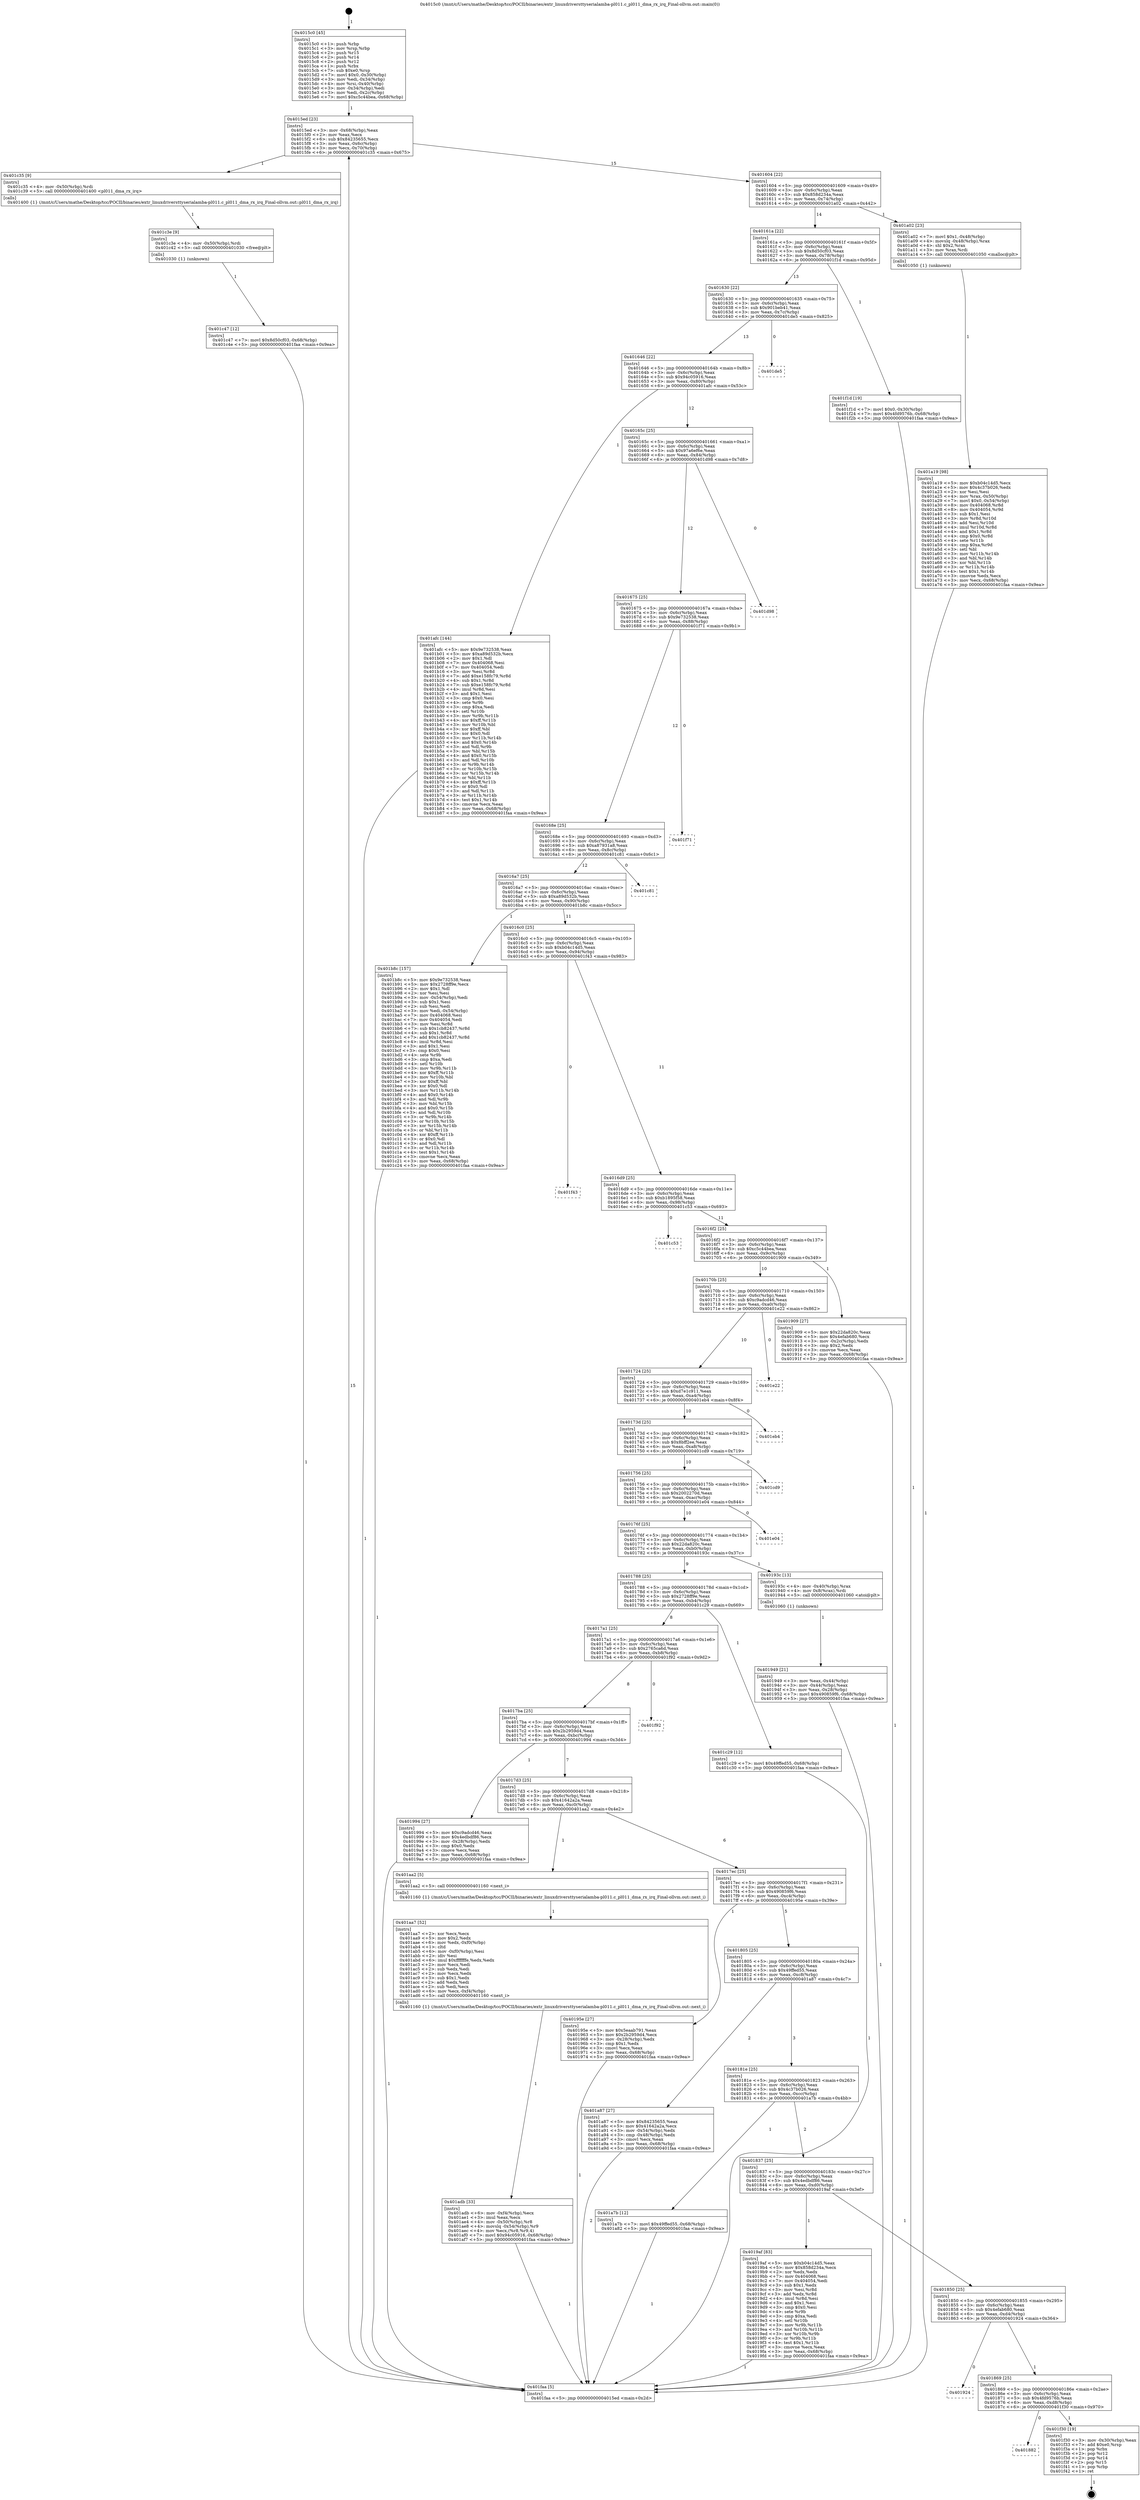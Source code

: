 digraph "0x4015c0" {
  label = "0x4015c0 (/mnt/c/Users/mathe/Desktop/tcc/POCII/binaries/extr_linuxdriversttyserialamba-pl011.c_pl011_dma_rx_irq_Final-ollvm.out::main(0))"
  labelloc = "t"
  node[shape=record]

  Entry [label="",width=0.3,height=0.3,shape=circle,fillcolor=black,style=filled]
  "0x4015ed" [label="{
     0x4015ed [23]\l
     | [instrs]\l
     &nbsp;&nbsp;0x4015ed \<+3\>: mov -0x68(%rbp),%eax\l
     &nbsp;&nbsp;0x4015f0 \<+2\>: mov %eax,%ecx\l
     &nbsp;&nbsp;0x4015f2 \<+6\>: sub $0x84235655,%ecx\l
     &nbsp;&nbsp;0x4015f8 \<+3\>: mov %eax,-0x6c(%rbp)\l
     &nbsp;&nbsp;0x4015fb \<+3\>: mov %ecx,-0x70(%rbp)\l
     &nbsp;&nbsp;0x4015fe \<+6\>: je 0000000000401c35 \<main+0x675\>\l
  }"]
  "0x401c35" [label="{
     0x401c35 [9]\l
     | [instrs]\l
     &nbsp;&nbsp;0x401c35 \<+4\>: mov -0x50(%rbp),%rdi\l
     &nbsp;&nbsp;0x401c39 \<+5\>: call 0000000000401400 \<pl011_dma_rx_irq\>\l
     | [calls]\l
     &nbsp;&nbsp;0x401400 \{1\} (/mnt/c/Users/mathe/Desktop/tcc/POCII/binaries/extr_linuxdriversttyserialamba-pl011.c_pl011_dma_rx_irq_Final-ollvm.out::pl011_dma_rx_irq)\l
  }"]
  "0x401604" [label="{
     0x401604 [22]\l
     | [instrs]\l
     &nbsp;&nbsp;0x401604 \<+5\>: jmp 0000000000401609 \<main+0x49\>\l
     &nbsp;&nbsp;0x401609 \<+3\>: mov -0x6c(%rbp),%eax\l
     &nbsp;&nbsp;0x40160c \<+5\>: sub $0x858d234a,%eax\l
     &nbsp;&nbsp;0x401611 \<+3\>: mov %eax,-0x74(%rbp)\l
     &nbsp;&nbsp;0x401614 \<+6\>: je 0000000000401a02 \<main+0x442\>\l
  }"]
  Exit [label="",width=0.3,height=0.3,shape=circle,fillcolor=black,style=filled,peripheries=2]
  "0x401a02" [label="{
     0x401a02 [23]\l
     | [instrs]\l
     &nbsp;&nbsp;0x401a02 \<+7\>: movl $0x1,-0x48(%rbp)\l
     &nbsp;&nbsp;0x401a09 \<+4\>: movslq -0x48(%rbp),%rax\l
     &nbsp;&nbsp;0x401a0d \<+4\>: shl $0x2,%rax\l
     &nbsp;&nbsp;0x401a11 \<+3\>: mov %rax,%rdi\l
     &nbsp;&nbsp;0x401a14 \<+5\>: call 0000000000401050 \<malloc@plt\>\l
     | [calls]\l
     &nbsp;&nbsp;0x401050 \{1\} (unknown)\l
  }"]
  "0x40161a" [label="{
     0x40161a [22]\l
     | [instrs]\l
     &nbsp;&nbsp;0x40161a \<+5\>: jmp 000000000040161f \<main+0x5f\>\l
     &nbsp;&nbsp;0x40161f \<+3\>: mov -0x6c(%rbp),%eax\l
     &nbsp;&nbsp;0x401622 \<+5\>: sub $0x8d50cf03,%eax\l
     &nbsp;&nbsp;0x401627 \<+3\>: mov %eax,-0x78(%rbp)\l
     &nbsp;&nbsp;0x40162a \<+6\>: je 0000000000401f1d \<main+0x95d\>\l
  }"]
  "0x401882" [label="{
     0x401882\l
  }", style=dashed]
  "0x401f1d" [label="{
     0x401f1d [19]\l
     | [instrs]\l
     &nbsp;&nbsp;0x401f1d \<+7\>: movl $0x0,-0x30(%rbp)\l
     &nbsp;&nbsp;0x401f24 \<+7\>: movl $0x4fd9576b,-0x68(%rbp)\l
     &nbsp;&nbsp;0x401f2b \<+5\>: jmp 0000000000401faa \<main+0x9ea\>\l
  }"]
  "0x401630" [label="{
     0x401630 [22]\l
     | [instrs]\l
     &nbsp;&nbsp;0x401630 \<+5\>: jmp 0000000000401635 \<main+0x75\>\l
     &nbsp;&nbsp;0x401635 \<+3\>: mov -0x6c(%rbp),%eax\l
     &nbsp;&nbsp;0x401638 \<+5\>: sub $0x901beb41,%eax\l
     &nbsp;&nbsp;0x40163d \<+3\>: mov %eax,-0x7c(%rbp)\l
     &nbsp;&nbsp;0x401640 \<+6\>: je 0000000000401de5 \<main+0x825\>\l
  }"]
  "0x401f30" [label="{
     0x401f30 [19]\l
     | [instrs]\l
     &nbsp;&nbsp;0x401f30 \<+3\>: mov -0x30(%rbp),%eax\l
     &nbsp;&nbsp;0x401f33 \<+7\>: add $0xe0,%rsp\l
     &nbsp;&nbsp;0x401f3a \<+1\>: pop %rbx\l
     &nbsp;&nbsp;0x401f3b \<+2\>: pop %r12\l
     &nbsp;&nbsp;0x401f3d \<+2\>: pop %r14\l
     &nbsp;&nbsp;0x401f3f \<+2\>: pop %r15\l
     &nbsp;&nbsp;0x401f41 \<+1\>: pop %rbp\l
     &nbsp;&nbsp;0x401f42 \<+1\>: ret\l
  }"]
  "0x401de5" [label="{
     0x401de5\l
  }", style=dashed]
  "0x401646" [label="{
     0x401646 [22]\l
     | [instrs]\l
     &nbsp;&nbsp;0x401646 \<+5\>: jmp 000000000040164b \<main+0x8b\>\l
     &nbsp;&nbsp;0x40164b \<+3\>: mov -0x6c(%rbp),%eax\l
     &nbsp;&nbsp;0x40164e \<+5\>: sub $0x94c05916,%eax\l
     &nbsp;&nbsp;0x401653 \<+3\>: mov %eax,-0x80(%rbp)\l
     &nbsp;&nbsp;0x401656 \<+6\>: je 0000000000401afc \<main+0x53c\>\l
  }"]
  "0x401869" [label="{
     0x401869 [25]\l
     | [instrs]\l
     &nbsp;&nbsp;0x401869 \<+5\>: jmp 000000000040186e \<main+0x2ae\>\l
     &nbsp;&nbsp;0x40186e \<+3\>: mov -0x6c(%rbp),%eax\l
     &nbsp;&nbsp;0x401871 \<+5\>: sub $0x4fd9576b,%eax\l
     &nbsp;&nbsp;0x401876 \<+6\>: mov %eax,-0xd8(%rbp)\l
     &nbsp;&nbsp;0x40187c \<+6\>: je 0000000000401f30 \<main+0x970\>\l
  }"]
  "0x401afc" [label="{
     0x401afc [144]\l
     | [instrs]\l
     &nbsp;&nbsp;0x401afc \<+5\>: mov $0x9e732538,%eax\l
     &nbsp;&nbsp;0x401b01 \<+5\>: mov $0xa89d532b,%ecx\l
     &nbsp;&nbsp;0x401b06 \<+2\>: mov $0x1,%dl\l
     &nbsp;&nbsp;0x401b08 \<+7\>: mov 0x404068,%esi\l
     &nbsp;&nbsp;0x401b0f \<+7\>: mov 0x404054,%edi\l
     &nbsp;&nbsp;0x401b16 \<+3\>: mov %esi,%r8d\l
     &nbsp;&nbsp;0x401b19 \<+7\>: add $0xe158fc79,%r8d\l
     &nbsp;&nbsp;0x401b20 \<+4\>: sub $0x1,%r8d\l
     &nbsp;&nbsp;0x401b24 \<+7\>: sub $0xe158fc79,%r8d\l
     &nbsp;&nbsp;0x401b2b \<+4\>: imul %r8d,%esi\l
     &nbsp;&nbsp;0x401b2f \<+3\>: and $0x1,%esi\l
     &nbsp;&nbsp;0x401b32 \<+3\>: cmp $0x0,%esi\l
     &nbsp;&nbsp;0x401b35 \<+4\>: sete %r9b\l
     &nbsp;&nbsp;0x401b39 \<+3\>: cmp $0xa,%edi\l
     &nbsp;&nbsp;0x401b3c \<+4\>: setl %r10b\l
     &nbsp;&nbsp;0x401b40 \<+3\>: mov %r9b,%r11b\l
     &nbsp;&nbsp;0x401b43 \<+4\>: xor $0xff,%r11b\l
     &nbsp;&nbsp;0x401b47 \<+3\>: mov %r10b,%bl\l
     &nbsp;&nbsp;0x401b4a \<+3\>: xor $0xff,%bl\l
     &nbsp;&nbsp;0x401b4d \<+3\>: xor $0x0,%dl\l
     &nbsp;&nbsp;0x401b50 \<+3\>: mov %r11b,%r14b\l
     &nbsp;&nbsp;0x401b53 \<+4\>: and $0x0,%r14b\l
     &nbsp;&nbsp;0x401b57 \<+3\>: and %dl,%r9b\l
     &nbsp;&nbsp;0x401b5a \<+3\>: mov %bl,%r15b\l
     &nbsp;&nbsp;0x401b5d \<+4\>: and $0x0,%r15b\l
     &nbsp;&nbsp;0x401b61 \<+3\>: and %dl,%r10b\l
     &nbsp;&nbsp;0x401b64 \<+3\>: or %r9b,%r14b\l
     &nbsp;&nbsp;0x401b67 \<+3\>: or %r10b,%r15b\l
     &nbsp;&nbsp;0x401b6a \<+3\>: xor %r15b,%r14b\l
     &nbsp;&nbsp;0x401b6d \<+3\>: or %bl,%r11b\l
     &nbsp;&nbsp;0x401b70 \<+4\>: xor $0xff,%r11b\l
     &nbsp;&nbsp;0x401b74 \<+3\>: or $0x0,%dl\l
     &nbsp;&nbsp;0x401b77 \<+3\>: and %dl,%r11b\l
     &nbsp;&nbsp;0x401b7a \<+3\>: or %r11b,%r14b\l
     &nbsp;&nbsp;0x401b7d \<+4\>: test $0x1,%r14b\l
     &nbsp;&nbsp;0x401b81 \<+3\>: cmovne %ecx,%eax\l
     &nbsp;&nbsp;0x401b84 \<+3\>: mov %eax,-0x68(%rbp)\l
     &nbsp;&nbsp;0x401b87 \<+5\>: jmp 0000000000401faa \<main+0x9ea\>\l
  }"]
  "0x40165c" [label="{
     0x40165c [25]\l
     | [instrs]\l
     &nbsp;&nbsp;0x40165c \<+5\>: jmp 0000000000401661 \<main+0xa1\>\l
     &nbsp;&nbsp;0x401661 \<+3\>: mov -0x6c(%rbp),%eax\l
     &nbsp;&nbsp;0x401664 \<+5\>: sub $0x97a6ef6e,%eax\l
     &nbsp;&nbsp;0x401669 \<+6\>: mov %eax,-0x84(%rbp)\l
     &nbsp;&nbsp;0x40166f \<+6\>: je 0000000000401d98 \<main+0x7d8\>\l
  }"]
  "0x401924" [label="{
     0x401924\l
  }", style=dashed]
  "0x401d98" [label="{
     0x401d98\l
  }", style=dashed]
  "0x401675" [label="{
     0x401675 [25]\l
     | [instrs]\l
     &nbsp;&nbsp;0x401675 \<+5\>: jmp 000000000040167a \<main+0xba\>\l
     &nbsp;&nbsp;0x40167a \<+3\>: mov -0x6c(%rbp),%eax\l
     &nbsp;&nbsp;0x40167d \<+5\>: sub $0x9e732538,%eax\l
     &nbsp;&nbsp;0x401682 \<+6\>: mov %eax,-0x88(%rbp)\l
     &nbsp;&nbsp;0x401688 \<+6\>: je 0000000000401f71 \<main+0x9b1\>\l
  }"]
  "0x401c47" [label="{
     0x401c47 [12]\l
     | [instrs]\l
     &nbsp;&nbsp;0x401c47 \<+7\>: movl $0x8d50cf03,-0x68(%rbp)\l
     &nbsp;&nbsp;0x401c4e \<+5\>: jmp 0000000000401faa \<main+0x9ea\>\l
  }"]
  "0x401f71" [label="{
     0x401f71\l
  }", style=dashed]
  "0x40168e" [label="{
     0x40168e [25]\l
     | [instrs]\l
     &nbsp;&nbsp;0x40168e \<+5\>: jmp 0000000000401693 \<main+0xd3\>\l
     &nbsp;&nbsp;0x401693 \<+3\>: mov -0x6c(%rbp),%eax\l
     &nbsp;&nbsp;0x401696 \<+5\>: sub $0xa87931a8,%eax\l
     &nbsp;&nbsp;0x40169b \<+6\>: mov %eax,-0x8c(%rbp)\l
     &nbsp;&nbsp;0x4016a1 \<+6\>: je 0000000000401c81 \<main+0x6c1\>\l
  }"]
  "0x401c3e" [label="{
     0x401c3e [9]\l
     | [instrs]\l
     &nbsp;&nbsp;0x401c3e \<+4\>: mov -0x50(%rbp),%rdi\l
     &nbsp;&nbsp;0x401c42 \<+5\>: call 0000000000401030 \<free@plt\>\l
     | [calls]\l
     &nbsp;&nbsp;0x401030 \{1\} (unknown)\l
  }"]
  "0x401c81" [label="{
     0x401c81\l
  }", style=dashed]
  "0x4016a7" [label="{
     0x4016a7 [25]\l
     | [instrs]\l
     &nbsp;&nbsp;0x4016a7 \<+5\>: jmp 00000000004016ac \<main+0xec\>\l
     &nbsp;&nbsp;0x4016ac \<+3\>: mov -0x6c(%rbp),%eax\l
     &nbsp;&nbsp;0x4016af \<+5\>: sub $0xa89d532b,%eax\l
     &nbsp;&nbsp;0x4016b4 \<+6\>: mov %eax,-0x90(%rbp)\l
     &nbsp;&nbsp;0x4016ba \<+6\>: je 0000000000401b8c \<main+0x5cc\>\l
  }"]
  "0x401adb" [label="{
     0x401adb [33]\l
     | [instrs]\l
     &nbsp;&nbsp;0x401adb \<+6\>: mov -0xf4(%rbp),%ecx\l
     &nbsp;&nbsp;0x401ae1 \<+3\>: imul %eax,%ecx\l
     &nbsp;&nbsp;0x401ae4 \<+4\>: mov -0x50(%rbp),%r8\l
     &nbsp;&nbsp;0x401ae8 \<+4\>: movslq -0x54(%rbp),%r9\l
     &nbsp;&nbsp;0x401aec \<+4\>: mov %ecx,(%r8,%r9,4)\l
     &nbsp;&nbsp;0x401af0 \<+7\>: movl $0x94c05916,-0x68(%rbp)\l
     &nbsp;&nbsp;0x401af7 \<+5\>: jmp 0000000000401faa \<main+0x9ea\>\l
  }"]
  "0x401b8c" [label="{
     0x401b8c [157]\l
     | [instrs]\l
     &nbsp;&nbsp;0x401b8c \<+5\>: mov $0x9e732538,%eax\l
     &nbsp;&nbsp;0x401b91 \<+5\>: mov $0x2728ff9e,%ecx\l
     &nbsp;&nbsp;0x401b96 \<+2\>: mov $0x1,%dl\l
     &nbsp;&nbsp;0x401b98 \<+2\>: xor %esi,%esi\l
     &nbsp;&nbsp;0x401b9a \<+3\>: mov -0x54(%rbp),%edi\l
     &nbsp;&nbsp;0x401b9d \<+3\>: sub $0x1,%esi\l
     &nbsp;&nbsp;0x401ba0 \<+2\>: sub %esi,%edi\l
     &nbsp;&nbsp;0x401ba2 \<+3\>: mov %edi,-0x54(%rbp)\l
     &nbsp;&nbsp;0x401ba5 \<+7\>: mov 0x404068,%esi\l
     &nbsp;&nbsp;0x401bac \<+7\>: mov 0x404054,%edi\l
     &nbsp;&nbsp;0x401bb3 \<+3\>: mov %esi,%r8d\l
     &nbsp;&nbsp;0x401bb6 \<+7\>: sub $0x1cb82437,%r8d\l
     &nbsp;&nbsp;0x401bbd \<+4\>: sub $0x1,%r8d\l
     &nbsp;&nbsp;0x401bc1 \<+7\>: add $0x1cb82437,%r8d\l
     &nbsp;&nbsp;0x401bc8 \<+4\>: imul %r8d,%esi\l
     &nbsp;&nbsp;0x401bcc \<+3\>: and $0x1,%esi\l
     &nbsp;&nbsp;0x401bcf \<+3\>: cmp $0x0,%esi\l
     &nbsp;&nbsp;0x401bd2 \<+4\>: sete %r9b\l
     &nbsp;&nbsp;0x401bd6 \<+3\>: cmp $0xa,%edi\l
     &nbsp;&nbsp;0x401bd9 \<+4\>: setl %r10b\l
     &nbsp;&nbsp;0x401bdd \<+3\>: mov %r9b,%r11b\l
     &nbsp;&nbsp;0x401be0 \<+4\>: xor $0xff,%r11b\l
     &nbsp;&nbsp;0x401be4 \<+3\>: mov %r10b,%bl\l
     &nbsp;&nbsp;0x401be7 \<+3\>: xor $0xff,%bl\l
     &nbsp;&nbsp;0x401bea \<+3\>: xor $0x0,%dl\l
     &nbsp;&nbsp;0x401bed \<+3\>: mov %r11b,%r14b\l
     &nbsp;&nbsp;0x401bf0 \<+4\>: and $0x0,%r14b\l
     &nbsp;&nbsp;0x401bf4 \<+3\>: and %dl,%r9b\l
     &nbsp;&nbsp;0x401bf7 \<+3\>: mov %bl,%r15b\l
     &nbsp;&nbsp;0x401bfa \<+4\>: and $0x0,%r15b\l
     &nbsp;&nbsp;0x401bfe \<+3\>: and %dl,%r10b\l
     &nbsp;&nbsp;0x401c01 \<+3\>: or %r9b,%r14b\l
     &nbsp;&nbsp;0x401c04 \<+3\>: or %r10b,%r15b\l
     &nbsp;&nbsp;0x401c07 \<+3\>: xor %r15b,%r14b\l
     &nbsp;&nbsp;0x401c0a \<+3\>: or %bl,%r11b\l
     &nbsp;&nbsp;0x401c0d \<+4\>: xor $0xff,%r11b\l
     &nbsp;&nbsp;0x401c11 \<+3\>: or $0x0,%dl\l
     &nbsp;&nbsp;0x401c14 \<+3\>: and %dl,%r11b\l
     &nbsp;&nbsp;0x401c17 \<+3\>: or %r11b,%r14b\l
     &nbsp;&nbsp;0x401c1a \<+4\>: test $0x1,%r14b\l
     &nbsp;&nbsp;0x401c1e \<+3\>: cmovne %ecx,%eax\l
     &nbsp;&nbsp;0x401c21 \<+3\>: mov %eax,-0x68(%rbp)\l
     &nbsp;&nbsp;0x401c24 \<+5\>: jmp 0000000000401faa \<main+0x9ea\>\l
  }"]
  "0x4016c0" [label="{
     0x4016c0 [25]\l
     | [instrs]\l
     &nbsp;&nbsp;0x4016c0 \<+5\>: jmp 00000000004016c5 \<main+0x105\>\l
     &nbsp;&nbsp;0x4016c5 \<+3\>: mov -0x6c(%rbp),%eax\l
     &nbsp;&nbsp;0x4016c8 \<+5\>: sub $0xb04c14d5,%eax\l
     &nbsp;&nbsp;0x4016cd \<+6\>: mov %eax,-0x94(%rbp)\l
     &nbsp;&nbsp;0x4016d3 \<+6\>: je 0000000000401f43 \<main+0x983\>\l
  }"]
  "0x401aa7" [label="{
     0x401aa7 [52]\l
     | [instrs]\l
     &nbsp;&nbsp;0x401aa7 \<+2\>: xor %ecx,%ecx\l
     &nbsp;&nbsp;0x401aa9 \<+5\>: mov $0x2,%edx\l
     &nbsp;&nbsp;0x401aae \<+6\>: mov %edx,-0xf0(%rbp)\l
     &nbsp;&nbsp;0x401ab4 \<+1\>: cltd\l
     &nbsp;&nbsp;0x401ab5 \<+6\>: mov -0xf0(%rbp),%esi\l
     &nbsp;&nbsp;0x401abb \<+2\>: idiv %esi\l
     &nbsp;&nbsp;0x401abd \<+6\>: imul $0xfffffffe,%edx,%edx\l
     &nbsp;&nbsp;0x401ac3 \<+2\>: mov %ecx,%edi\l
     &nbsp;&nbsp;0x401ac5 \<+2\>: sub %edx,%edi\l
     &nbsp;&nbsp;0x401ac7 \<+2\>: mov %ecx,%edx\l
     &nbsp;&nbsp;0x401ac9 \<+3\>: sub $0x1,%edx\l
     &nbsp;&nbsp;0x401acc \<+2\>: add %edx,%edi\l
     &nbsp;&nbsp;0x401ace \<+2\>: sub %edi,%ecx\l
     &nbsp;&nbsp;0x401ad0 \<+6\>: mov %ecx,-0xf4(%rbp)\l
     &nbsp;&nbsp;0x401ad6 \<+5\>: call 0000000000401160 \<next_i\>\l
     | [calls]\l
     &nbsp;&nbsp;0x401160 \{1\} (/mnt/c/Users/mathe/Desktop/tcc/POCII/binaries/extr_linuxdriversttyserialamba-pl011.c_pl011_dma_rx_irq_Final-ollvm.out::next_i)\l
  }"]
  "0x401f43" [label="{
     0x401f43\l
  }", style=dashed]
  "0x4016d9" [label="{
     0x4016d9 [25]\l
     | [instrs]\l
     &nbsp;&nbsp;0x4016d9 \<+5\>: jmp 00000000004016de \<main+0x11e\>\l
     &nbsp;&nbsp;0x4016de \<+3\>: mov -0x6c(%rbp),%eax\l
     &nbsp;&nbsp;0x4016e1 \<+5\>: sub $0xb1895f58,%eax\l
     &nbsp;&nbsp;0x4016e6 \<+6\>: mov %eax,-0x98(%rbp)\l
     &nbsp;&nbsp;0x4016ec \<+6\>: je 0000000000401c53 \<main+0x693\>\l
  }"]
  "0x401a19" [label="{
     0x401a19 [98]\l
     | [instrs]\l
     &nbsp;&nbsp;0x401a19 \<+5\>: mov $0xb04c14d5,%ecx\l
     &nbsp;&nbsp;0x401a1e \<+5\>: mov $0x4c37b026,%edx\l
     &nbsp;&nbsp;0x401a23 \<+2\>: xor %esi,%esi\l
     &nbsp;&nbsp;0x401a25 \<+4\>: mov %rax,-0x50(%rbp)\l
     &nbsp;&nbsp;0x401a29 \<+7\>: movl $0x0,-0x54(%rbp)\l
     &nbsp;&nbsp;0x401a30 \<+8\>: mov 0x404068,%r8d\l
     &nbsp;&nbsp;0x401a38 \<+8\>: mov 0x404054,%r9d\l
     &nbsp;&nbsp;0x401a40 \<+3\>: sub $0x1,%esi\l
     &nbsp;&nbsp;0x401a43 \<+3\>: mov %r8d,%r10d\l
     &nbsp;&nbsp;0x401a46 \<+3\>: add %esi,%r10d\l
     &nbsp;&nbsp;0x401a49 \<+4\>: imul %r10d,%r8d\l
     &nbsp;&nbsp;0x401a4d \<+4\>: and $0x1,%r8d\l
     &nbsp;&nbsp;0x401a51 \<+4\>: cmp $0x0,%r8d\l
     &nbsp;&nbsp;0x401a55 \<+4\>: sete %r11b\l
     &nbsp;&nbsp;0x401a59 \<+4\>: cmp $0xa,%r9d\l
     &nbsp;&nbsp;0x401a5d \<+3\>: setl %bl\l
     &nbsp;&nbsp;0x401a60 \<+3\>: mov %r11b,%r14b\l
     &nbsp;&nbsp;0x401a63 \<+3\>: and %bl,%r14b\l
     &nbsp;&nbsp;0x401a66 \<+3\>: xor %bl,%r11b\l
     &nbsp;&nbsp;0x401a69 \<+3\>: or %r11b,%r14b\l
     &nbsp;&nbsp;0x401a6c \<+4\>: test $0x1,%r14b\l
     &nbsp;&nbsp;0x401a70 \<+3\>: cmovne %edx,%ecx\l
     &nbsp;&nbsp;0x401a73 \<+3\>: mov %ecx,-0x68(%rbp)\l
     &nbsp;&nbsp;0x401a76 \<+5\>: jmp 0000000000401faa \<main+0x9ea\>\l
  }"]
  "0x401c53" [label="{
     0x401c53\l
  }", style=dashed]
  "0x4016f2" [label="{
     0x4016f2 [25]\l
     | [instrs]\l
     &nbsp;&nbsp;0x4016f2 \<+5\>: jmp 00000000004016f7 \<main+0x137\>\l
     &nbsp;&nbsp;0x4016f7 \<+3\>: mov -0x6c(%rbp),%eax\l
     &nbsp;&nbsp;0x4016fa \<+5\>: sub $0xc5c44bea,%eax\l
     &nbsp;&nbsp;0x4016ff \<+6\>: mov %eax,-0x9c(%rbp)\l
     &nbsp;&nbsp;0x401705 \<+6\>: je 0000000000401909 \<main+0x349\>\l
  }"]
  "0x401850" [label="{
     0x401850 [25]\l
     | [instrs]\l
     &nbsp;&nbsp;0x401850 \<+5\>: jmp 0000000000401855 \<main+0x295\>\l
     &nbsp;&nbsp;0x401855 \<+3\>: mov -0x6c(%rbp),%eax\l
     &nbsp;&nbsp;0x401858 \<+5\>: sub $0x4efab680,%eax\l
     &nbsp;&nbsp;0x40185d \<+6\>: mov %eax,-0xd4(%rbp)\l
     &nbsp;&nbsp;0x401863 \<+6\>: je 0000000000401924 \<main+0x364\>\l
  }"]
  "0x401909" [label="{
     0x401909 [27]\l
     | [instrs]\l
     &nbsp;&nbsp;0x401909 \<+5\>: mov $0x22da820c,%eax\l
     &nbsp;&nbsp;0x40190e \<+5\>: mov $0x4efab680,%ecx\l
     &nbsp;&nbsp;0x401913 \<+3\>: mov -0x2c(%rbp),%edx\l
     &nbsp;&nbsp;0x401916 \<+3\>: cmp $0x2,%edx\l
     &nbsp;&nbsp;0x401919 \<+3\>: cmovne %ecx,%eax\l
     &nbsp;&nbsp;0x40191c \<+3\>: mov %eax,-0x68(%rbp)\l
     &nbsp;&nbsp;0x40191f \<+5\>: jmp 0000000000401faa \<main+0x9ea\>\l
  }"]
  "0x40170b" [label="{
     0x40170b [25]\l
     | [instrs]\l
     &nbsp;&nbsp;0x40170b \<+5\>: jmp 0000000000401710 \<main+0x150\>\l
     &nbsp;&nbsp;0x401710 \<+3\>: mov -0x6c(%rbp),%eax\l
     &nbsp;&nbsp;0x401713 \<+5\>: sub $0xc9adcd46,%eax\l
     &nbsp;&nbsp;0x401718 \<+6\>: mov %eax,-0xa0(%rbp)\l
     &nbsp;&nbsp;0x40171e \<+6\>: je 0000000000401e22 \<main+0x862\>\l
  }"]
  "0x401faa" [label="{
     0x401faa [5]\l
     | [instrs]\l
     &nbsp;&nbsp;0x401faa \<+5\>: jmp 00000000004015ed \<main+0x2d\>\l
  }"]
  "0x4015c0" [label="{
     0x4015c0 [45]\l
     | [instrs]\l
     &nbsp;&nbsp;0x4015c0 \<+1\>: push %rbp\l
     &nbsp;&nbsp;0x4015c1 \<+3\>: mov %rsp,%rbp\l
     &nbsp;&nbsp;0x4015c4 \<+2\>: push %r15\l
     &nbsp;&nbsp;0x4015c6 \<+2\>: push %r14\l
     &nbsp;&nbsp;0x4015c8 \<+2\>: push %r12\l
     &nbsp;&nbsp;0x4015ca \<+1\>: push %rbx\l
     &nbsp;&nbsp;0x4015cb \<+7\>: sub $0xe0,%rsp\l
     &nbsp;&nbsp;0x4015d2 \<+7\>: movl $0x0,-0x30(%rbp)\l
     &nbsp;&nbsp;0x4015d9 \<+3\>: mov %edi,-0x34(%rbp)\l
     &nbsp;&nbsp;0x4015dc \<+4\>: mov %rsi,-0x40(%rbp)\l
     &nbsp;&nbsp;0x4015e0 \<+3\>: mov -0x34(%rbp),%edi\l
     &nbsp;&nbsp;0x4015e3 \<+3\>: mov %edi,-0x2c(%rbp)\l
     &nbsp;&nbsp;0x4015e6 \<+7\>: movl $0xc5c44bea,-0x68(%rbp)\l
  }"]
  "0x4019af" [label="{
     0x4019af [83]\l
     | [instrs]\l
     &nbsp;&nbsp;0x4019af \<+5\>: mov $0xb04c14d5,%eax\l
     &nbsp;&nbsp;0x4019b4 \<+5\>: mov $0x858d234a,%ecx\l
     &nbsp;&nbsp;0x4019b9 \<+2\>: xor %edx,%edx\l
     &nbsp;&nbsp;0x4019bb \<+7\>: mov 0x404068,%esi\l
     &nbsp;&nbsp;0x4019c2 \<+7\>: mov 0x404054,%edi\l
     &nbsp;&nbsp;0x4019c9 \<+3\>: sub $0x1,%edx\l
     &nbsp;&nbsp;0x4019cc \<+3\>: mov %esi,%r8d\l
     &nbsp;&nbsp;0x4019cf \<+3\>: add %edx,%r8d\l
     &nbsp;&nbsp;0x4019d2 \<+4\>: imul %r8d,%esi\l
     &nbsp;&nbsp;0x4019d6 \<+3\>: and $0x1,%esi\l
     &nbsp;&nbsp;0x4019d9 \<+3\>: cmp $0x0,%esi\l
     &nbsp;&nbsp;0x4019dc \<+4\>: sete %r9b\l
     &nbsp;&nbsp;0x4019e0 \<+3\>: cmp $0xa,%edi\l
     &nbsp;&nbsp;0x4019e3 \<+4\>: setl %r10b\l
     &nbsp;&nbsp;0x4019e7 \<+3\>: mov %r9b,%r11b\l
     &nbsp;&nbsp;0x4019ea \<+3\>: and %r10b,%r11b\l
     &nbsp;&nbsp;0x4019ed \<+3\>: xor %r10b,%r9b\l
     &nbsp;&nbsp;0x4019f0 \<+3\>: or %r9b,%r11b\l
     &nbsp;&nbsp;0x4019f3 \<+4\>: test $0x1,%r11b\l
     &nbsp;&nbsp;0x4019f7 \<+3\>: cmovne %ecx,%eax\l
     &nbsp;&nbsp;0x4019fa \<+3\>: mov %eax,-0x68(%rbp)\l
     &nbsp;&nbsp;0x4019fd \<+5\>: jmp 0000000000401faa \<main+0x9ea\>\l
  }"]
  "0x401e22" [label="{
     0x401e22\l
  }", style=dashed]
  "0x401724" [label="{
     0x401724 [25]\l
     | [instrs]\l
     &nbsp;&nbsp;0x401724 \<+5\>: jmp 0000000000401729 \<main+0x169\>\l
     &nbsp;&nbsp;0x401729 \<+3\>: mov -0x6c(%rbp),%eax\l
     &nbsp;&nbsp;0x40172c \<+5\>: sub $0xd7e1c911,%eax\l
     &nbsp;&nbsp;0x401731 \<+6\>: mov %eax,-0xa4(%rbp)\l
     &nbsp;&nbsp;0x401737 \<+6\>: je 0000000000401eb4 \<main+0x8f4\>\l
  }"]
  "0x401837" [label="{
     0x401837 [25]\l
     | [instrs]\l
     &nbsp;&nbsp;0x401837 \<+5\>: jmp 000000000040183c \<main+0x27c\>\l
     &nbsp;&nbsp;0x40183c \<+3\>: mov -0x6c(%rbp),%eax\l
     &nbsp;&nbsp;0x40183f \<+5\>: sub $0x4edbdf86,%eax\l
     &nbsp;&nbsp;0x401844 \<+6\>: mov %eax,-0xd0(%rbp)\l
     &nbsp;&nbsp;0x40184a \<+6\>: je 00000000004019af \<main+0x3ef\>\l
  }"]
  "0x401eb4" [label="{
     0x401eb4\l
  }", style=dashed]
  "0x40173d" [label="{
     0x40173d [25]\l
     | [instrs]\l
     &nbsp;&nbsp;0x40173d \<+5\>: jmp 0000000000401742 \<main+0x182\>\l
     &nbsp;&nbsp;0x401742 \<+3\>: mov -0x6c(%rbp),%eax\l
     &nbsp;&nbsp;0x401745 \<+5\>: sub $0x8bff2ee,%eax\l
     &nbsp;&nbsp;0x40174a \<+6\>: mov %eax,-0xa8(%rbp)\l
     &nbsp;&nbsp;0x401750 \<+6\>: je 0000000000401cd9 \<main+0x719\>\l
  }"]
  "0x401a7b" [label="{
     0x401a7b [12]\l
     | [instrs]\l
     &nbsp;&nbsp;0x401a7b \<+7\>: movl $0x49ffed55,-0x68(%rbp)\l
     &nbsp;&nbsp;0x401a82 \<+5\>: jmp 0000000000401faa \<main+0x9ea\>\l
  }"]
  "0x401cd9" [label="{
     0x401cd9\l
  }", style=dashed]
  "0x401756" [label="{
     0x401756 [25]\l
     | [instrs]\l
     &nbsp;&nbsp;0x401756 \<+5\>: jmp 000000000040175b \<main+0x19b\>\l
     &nbsp;&nbsp;0x40175b \<+3\>: mov -0x6c(%rbp),%eax\l
     &nbsp;&nbsp;0x40175e \<+5\>: sub $0x2002270d,%eax\l
     &nbsp;&nbsp;0x401763 \<+6\>: mov %eax,-0xac(%rbp)\l
     &nbsp;&nbsp;0x401769 \<+6\>: je 0000000000401e04 \<main+0x844\>\l
  }"]
  "0x40181e" [label="{
     0x40181e [25]\l
     | [instrs]\l
     &nbsp;&nbsp;0x40181e \<+5\>: jmp 0000000000401823 \<main+0x263\>\l
     &nbsp;&nbsp;0x401823 \<+3\>: mov -0x6c(%rbp),%eax\l
     &nbsp;&nbsp;0x401826 \<+5\>: sub $0x4c37b026,%eax\l
     &nbsp;&nbsp;0x40182b \<+6\>: mov %eax,-0xcc(%rbp)\l
     &nbsp;&nbsp;0x401831 \<+6\>: je 0000000000401a7b \<main+0x4bb\>\l
  }"]
  "0x401e04" [label="{
     0x401e04\l
  }", style=dashed]
  "0x40176f" [label="{
     0x40176f [25]\l
     | [instrs]\l
     &nbsp;&nbsp;0x40176f \<+5\>: jmp 0000000000401774 \<main+0x1b4\>\l
     &nbsp;&nbsp;0x401774 \<+3\>: mov -0x6c(%rbp),%eax\l
     &nbsp;&nbsp;0x401777 \<+5\>: sub $0x22da820c,%eax\l
     &nbsp;&nbsp;0x40177c \<+6\>: mov %eax,-0xb0(%rbp)\l
     &nbsp;&nbsp;0x401782 \<+6\>: je 000000000040193c \<main+0x37c\>\l
  }"]
  "0x401a87" [label="{
     0x401a87 [27]\l
     | [instrs]\l
     &nbsp;&nbsp;0x401a87 \<+5\>: mov $0x84235655,%eax\l
     &nbsp;&nbsp;0x401a8c \<+5\>: mov $0x41642a2a,%ecx\l
     &nbsp;&nbsp;0x401a91 \<+3\>: mov -0x54(%rbp),%edx\l
     &nbsp;&nbsp;0x401a94 \<+3\>: cmp -0x48(%rbp),%edx\l
     &nbsp;&nbsp;0x401a97 \<+3\>: cmovl %ecx,%eax\l
     &nbsp;&nbsp;0x401a9a \<+3\>: mov %eax,-0x68(%rbp)\l
     &nbsp;&nbsp;0x401a9d \<+5\>: jmp 0000000000401faa \<main+0x9ea\>\l
  }"]
  "0x40193c" [label="{
     0x40193c [13]\l
     | [instrs]\l
     &nbsp;&nbsp;0x40193c \<+4\>: mov -0x40(%rbp),%rax\l
     &nbsp;&nbsp;0x401940 \<+4\>: mov 0x8(%rax),%rdi\l
     &nbsp;&nbsp;0x401944 \<+5\>: call 0000000000401060 \<atoi@plt\>\l
     | [calls]\l
     &nbsp;&nbsp;0x401060 \{1\} (unknown)\l
  }"]
  "0x401788" [label="{
     0x401788 [25]\l
     | [instrs]\l
     &nbsp;&nbsp;0x401788 \<+5\>: jmp 000000000040178d \<main+0x1cd\>\l
     &nbsp;&nbsp;0x40178d \<+3\>: mov -0x6c(%rbp),%eax\l
     &nbsp;&nbsp;0x401790 \<+5\>: sub $0x2728ff9e,%eax\l
     &nbsp;&nbsp;0x401795 \<+6\>: mov %eax,-0xb4(%rbp)\l
     &nbsp;&nbsp;0x40179b \<+6\>: je 0000000000401c29 \<main+0x669\>\l
  }"]
  "0x401949" [label="{
     0x401949 [21]\l
     | [instrs]\l
     &nbsp;&nbsp;0x401949 \<+3\>: mov %eax,-0x44(%rbp)\l
     &nbsp;&nbsp;0x40194c \<+3\>: mov -0x44(%rbp),%eax\l
     &nbsp;&nbsp;0x40194f \<+3\>: mov %eax,-0x28(%rbp)\l
     &nbsp;&nbsp;0x401952 \<+7\>: movl $0x490859f6,-0x68(%rbp)\l
     &nbsp;&nbsp;0x401959 \<+5\>: jmp 0000000000401faa \<main+0x9ea\>\l
  }"]
  "0x401805" [label="{
     0x401805 [25]\l
     | [instrs]\l
     &nbsp;&nbsp;0x401805 \<+5\>: jmp 000000000040180a \<main+0x24a\>\l
     &nbsp;&nbsp;0x40180a \<+3\>: mov -0x6c(%rbp),%eax\l
     &nbsp;&nbsp;0x40180d \<+5\>: sub $0x49ffed55,%eax\l
     &nbsp;&nbsp;0x401812 \<+6\>: mov %eax,-0xc8(%rbp)\l
     &nbsp;&nbsp;0x401818 \<+6\>: je 0000000000401a87 \<main+0x4c7\>\l
  }"]
  "0x401c29" [label="{
     0x401c29 [12]\l
     | [instrs]\l
     &nbsp;&nbsp;0x401c29 \<+7\>: movl $0x49ffed55,-0x68(%rbp)\l
     &nbsp;&nbsp;0x401c30 \<+5\>: jmp 0000000000401faa \<main+0x9ea\>\l
  }"]
  "0x4017a1" [label="{
     0x4017a1 [25]\l
     | [instrs]\l
     &nbsp;&nbsp;0x4017a1 \<+5\>: jmp 00000000004017a6 \<main+0x1e6\>\l
     &nbsp;&nbsp;0x4017a6 \<+3\>: mov -0x6c(%rbp),%eax\l
     &nbsp;&nbsp;0x4017a9 \<+5\>: sub $0x2765ca6d,%eax\l
     &nbsp;&nbsp;0x4017ae \<+6\>: mov %eax,-0xb8(%rbp)\l
     &nbsp;&nbsp;0x4017b4 \<+6\>: je 0000000000401f92 \<main+0x9d2\>\l
  }"]
  "0x40195e" [label="{
     0x40195e [27]\l
     | [instrs]\l
     &nbsp;&nbsp;0x40195e \<+5\>: mov $0x5eaab791,%eax\l
     &nbsp;&nbsp;0x401963 \<+5\>: mov $0x2b2959d4,%ecx\l
     &nbsp;&nbsp;0x401968 \<+3\>: mov -0x28(%rbp),%edx\l
     &nbsp;&nbsp;0x40196b \<+3\>: cmp $0x1,%edx\l
     &nbsp;&nbsp;0x40196e \<+3\>: cmovl %ecx,%eax\l
     &nbsp;&nbsp;0x401971 \<+3\>: mov %eax,-0x68(%rbp)\l
     &nbsp;&nbsp;0x401974 \<+5\>: jmp 0000000000401faa \<main+0x9ea\>\l
  }"]
  "0x401f92" [label="{
     0x401f92\l
  }", style=dashed]
  "0x4017ba" [label="{
     0x4017ba [25]\l
     | [instrs]\l
     &nbsp;&nbsp;0x4017ba \<+5\>: jmp 00000000004017bf \<main+0x1ff\>\l
     &nbsp;&nbsp;0x4017bf \<+3\>: mov -0x6c(%rbp),%eax\l
     &nbsp;&nbsp;0x4017c2 \<+5\>: sub $0x2b2959d4,%eax\l
     &nbsp;&nbsp;0x4017c7 \<+6\>: mov %eax,-0xbc(%rbp)\l
     &nbsp;&nbsp;0x4017cd \<+6\>: je 0000000000401994 \<main+0x3d4\>\l
  }"]
  "0x4017ec" [label="{
     0x4017ec [25]\l
     | [instrs]\l
     &nbsp;&nbsp;0x4017ec \<+5\>: jmp 00000000004017f1 \<main+0x231\>\l
     &nbsp;&nbsp;0x4017f1 \<+3\>: mov -0x6c(%rbp),%eax\l
     &nbsp;&nbsp;0x4017f4 \<+5\>: sub $0x490859f6,%eax\l
     &nbsp;&nbsp;0x4017f9 \<+6\>: mov %eax,-0xc4(%rbp)\l
     &nbsp;&nbsp;0x4017ff \<+6\>: je 000000000040195e \<main+0x39e\>\l
  }"]
  "0x401994" [label="{
     0x401994 [27]\l
     | [instrs]\l
     &nbsp;&nbsp;0x401994 \<+5\>: mov $0xc9adcd46,%eax\l
     &nbsp;&nbsp;0x401999 \<+5\>: mov $0x4edbdf86,%ecx\l
     &nbsp;&nbsp;0x40199e \<+3\>: mov -0x28(%rbp),%edx\l
     &nbsp;&nbsp;0x4019a1 \<+3\>: cmp $0x0,%edx\l
     &nbsp;&nbsp;0x4019a4 \<+3\>: cmove %ecx,%eax\l
     &nbsp;&nbsp;0x4019a7 \<+3\>: mov %eax,-0x68(%rbp)\l
     &nbsp;&nbsp;0x4019aa \<+5\>: jmp 0000000000401faa \<main+0x9ea\>\l
  }"]
  "0x4017d3" [label="{
     0x4017d3 [25]\l
     | [instrs]\l
     &nbsp;&nbsp;0x4017d3 \<+5\>: jmp 00000000004017d8 \<main+0x218\>\l
     &nbsp;&nbsp;0x4017d8 \<+3\>: mov -0x6c(%rbp),%eax\l
     &nbsp;&nbsp;0x4017db \<+5\>: sub $0x41642a2a,%eax\l
     &nbsp;&nbsp;0x4017e0 \<+6\>: mov %eax,-0xc0(%rbp)\l
     &nbsp;&nbsp;0x4017e6 \<+6\>: je 0000000000401aa2 \<main+0x4e2\>\l
  }"]
  "0x401aa2" [label="{
     0x401aa2 [5]\l
     | [instrs]\l
     &nbsp;&nbsp;0x401aa2 \<+5\>: call 0000000000401160 \<next_i\>\l
     | [calls]\l
     &nbsp;&nbsp;0x401160 \{1\} (/mnt/c/Users/mathe/Desktop/tcc/POCII/binaries/extr_linuxdriversttyserialamba-pl011.c_pl011_dma_rx_irq_Final-ollvm.out::next_i)\l
  }"]
  Entry -> "0x4015c0" [label=" 1"]
  "0x4015ed" -> "0x401c35" [label=" 1"]
  "0x4015ed" -> "0x401604" [label=" 15"]
  "0x401f30" -> Exit [label=" 1"]
  "0x401604" -> "0x401a02" [label=" 1"]
  "0x401604" -> "0x40161a" [label=" 14"]
  "0x401869" -> "0x401882" [label=" 0"]
  "0x40161a" -> "0x401f1d" [label=" 1"]
  "0x40161a" -> "0x401630" [label=" 13"]
  "0x401869" -> "0x401f30" [label=" 1"]
  "0x401630" -> "0x401de5" [label=" 0"]
  "0x401630" -> "0x401646" [label=" 13"]
  "0x401850" -> "0x401869" [label=" 1"]
  "0x401646" -> "0x401afc" [label=" 1"]
  "0x401646" -> "0x40165c" [label=" 12"]
  "0x401850" -> "0x401924" [label=" 0"]
  "0x40165c" -> "0x401d98" [label=" 0"]
  "0x40165c" -> "0x401675" [label=" 12"]
  "0x401f1d" -> "0x401faa" [label=" 1"]
  "0x401675" -> "0x401f71" [label=" 0"]
  "0x401675" -> "0x40168e" [label=" 12"]
  "0x401c47" -> "0x401faa" [label=" 1"]
  "0x40168e" -> "0x401c81" [label=" 0"]
  "0x40168e" -> "0x4016a7" [label=" 12"]
  "0x401c3e" -> "0x401c47" [label=" 1"]
  "0x4016a7" -> "0x401b8c" [label=" 1"]
  "0x4016a7" -> "0x4016c0" [label=" 11"]
  "0x401c35" -> "0x401c3e" [label=" 1"]
  "0x4016c0" -> "0x401f43" [label=" 0"]
  "0x4016c0" -> "0x4016d9" [label=" 11"]
  "0x401c29" -> "0x401faa" [label=" 1"]
  "0x4016d9" -> "0x401c53" [label=" 0"]
  "0x4016d9" -> "0x4016f2" [label=" 11"]
  "0x401b8c" -> "0x401faa" [label=" 1"]
  "0x4016f2" -> "0x401909" [label=" 1"]
  "0x4016f2" -> "0x40170b" [label=" 10"]
  "0x401909" -> "0x401faa" [label=" 1"]
  "0x4015c0" -> "0x4015ed" [label=" 1"]
  "0x401faa" -> "0x4015ed" [label=" 15"]
  "0x401afc" -> "0x401faa" [label=" 1"]
  "0x40170b" -> "0x401e22" [label=" 0"]
  "0x40170b" -> "0x401724" [label=" 10"]
  "0x401adb" -> "0x401faa" [label=" 1"]
  "0x401724" -> "0x401eb4" [label=" 0"]
  "0x401724" -> "0x40173d" [label=" 10"]
  "0x401aa2" -> "0x401aa7" [label=" 1"]
  "0x40173d" -> "0x401cd9" [label=" 0"]
  "0x40173d" -> "0x401756" [label=" 10"]
  "0x401a87" -> "0x401faa" [label=" 2"]
  "0x401756" -> "0x401e04" [label=" 0"]
  "0x401756" -> "0x40176f" [label=" 10"]
  "0x401a19" -> "0x401faa" [label=" 1"]
  "0x40176f" -> "0x40193c" [label=" 1"]
  "0x40176f" -> "0x401788" [label=" 9"]
  "0x40193c" -> "0x401949" [label=" 1"]
  "0x401949" -> "0x401faa" [label=" 1"]
  "0x401a02" -> "0x401a19" [label=" 1"]
  "0x401788" -> "0x401c29" [label=" 1"]
  "0x401788" -> "0x4017a1" [label=" 8"]
  "0x401837" -> "0x401850" [label=" 1"]
  "0x4017a1" -> "0x401f92" [label=" 0"]
  "0x4017a1" -> "0x4017ba" [label=" 8"]
  "0x401837" -> "0x4019af" [label=" 1"]
  "0x4017ba" -> "0x401994" [label=" 1"]
  "0x4017ba" -> "0x4017d3" [label=" 7"]
  "0x40181e" -> "0x401837" [label=" 2"]
  "0x4017d3" -> "0x401aa2" [label=" 1"]
  "0x4017d3" -> "0x4017ec" [label=" 6"]
  "0x401aa7" -> "0x401adb" [label=" 1"]
  "0x4017ec" -> "0x40195e" [label=" 1"]
  "0x4017ec" -> "0x401805" [label=" 5"]
  "0x40195e" -> "0x401faa" [label=" 1"]
  "0x401994" -> "0x401faa" [label=" 1"]
  "0x4019af" -> "0x401faa" [label=" 1"]
  "0x401805" -> "0x401a87" [label=" 2"]
  "0x401805" -> "0x40181e" [label=" 3"]
  "0x401a7b" -> "0x401faa" [label=" 1"]
  "0x40181e" -> "0x401a7b" [label=" 1"]
}
